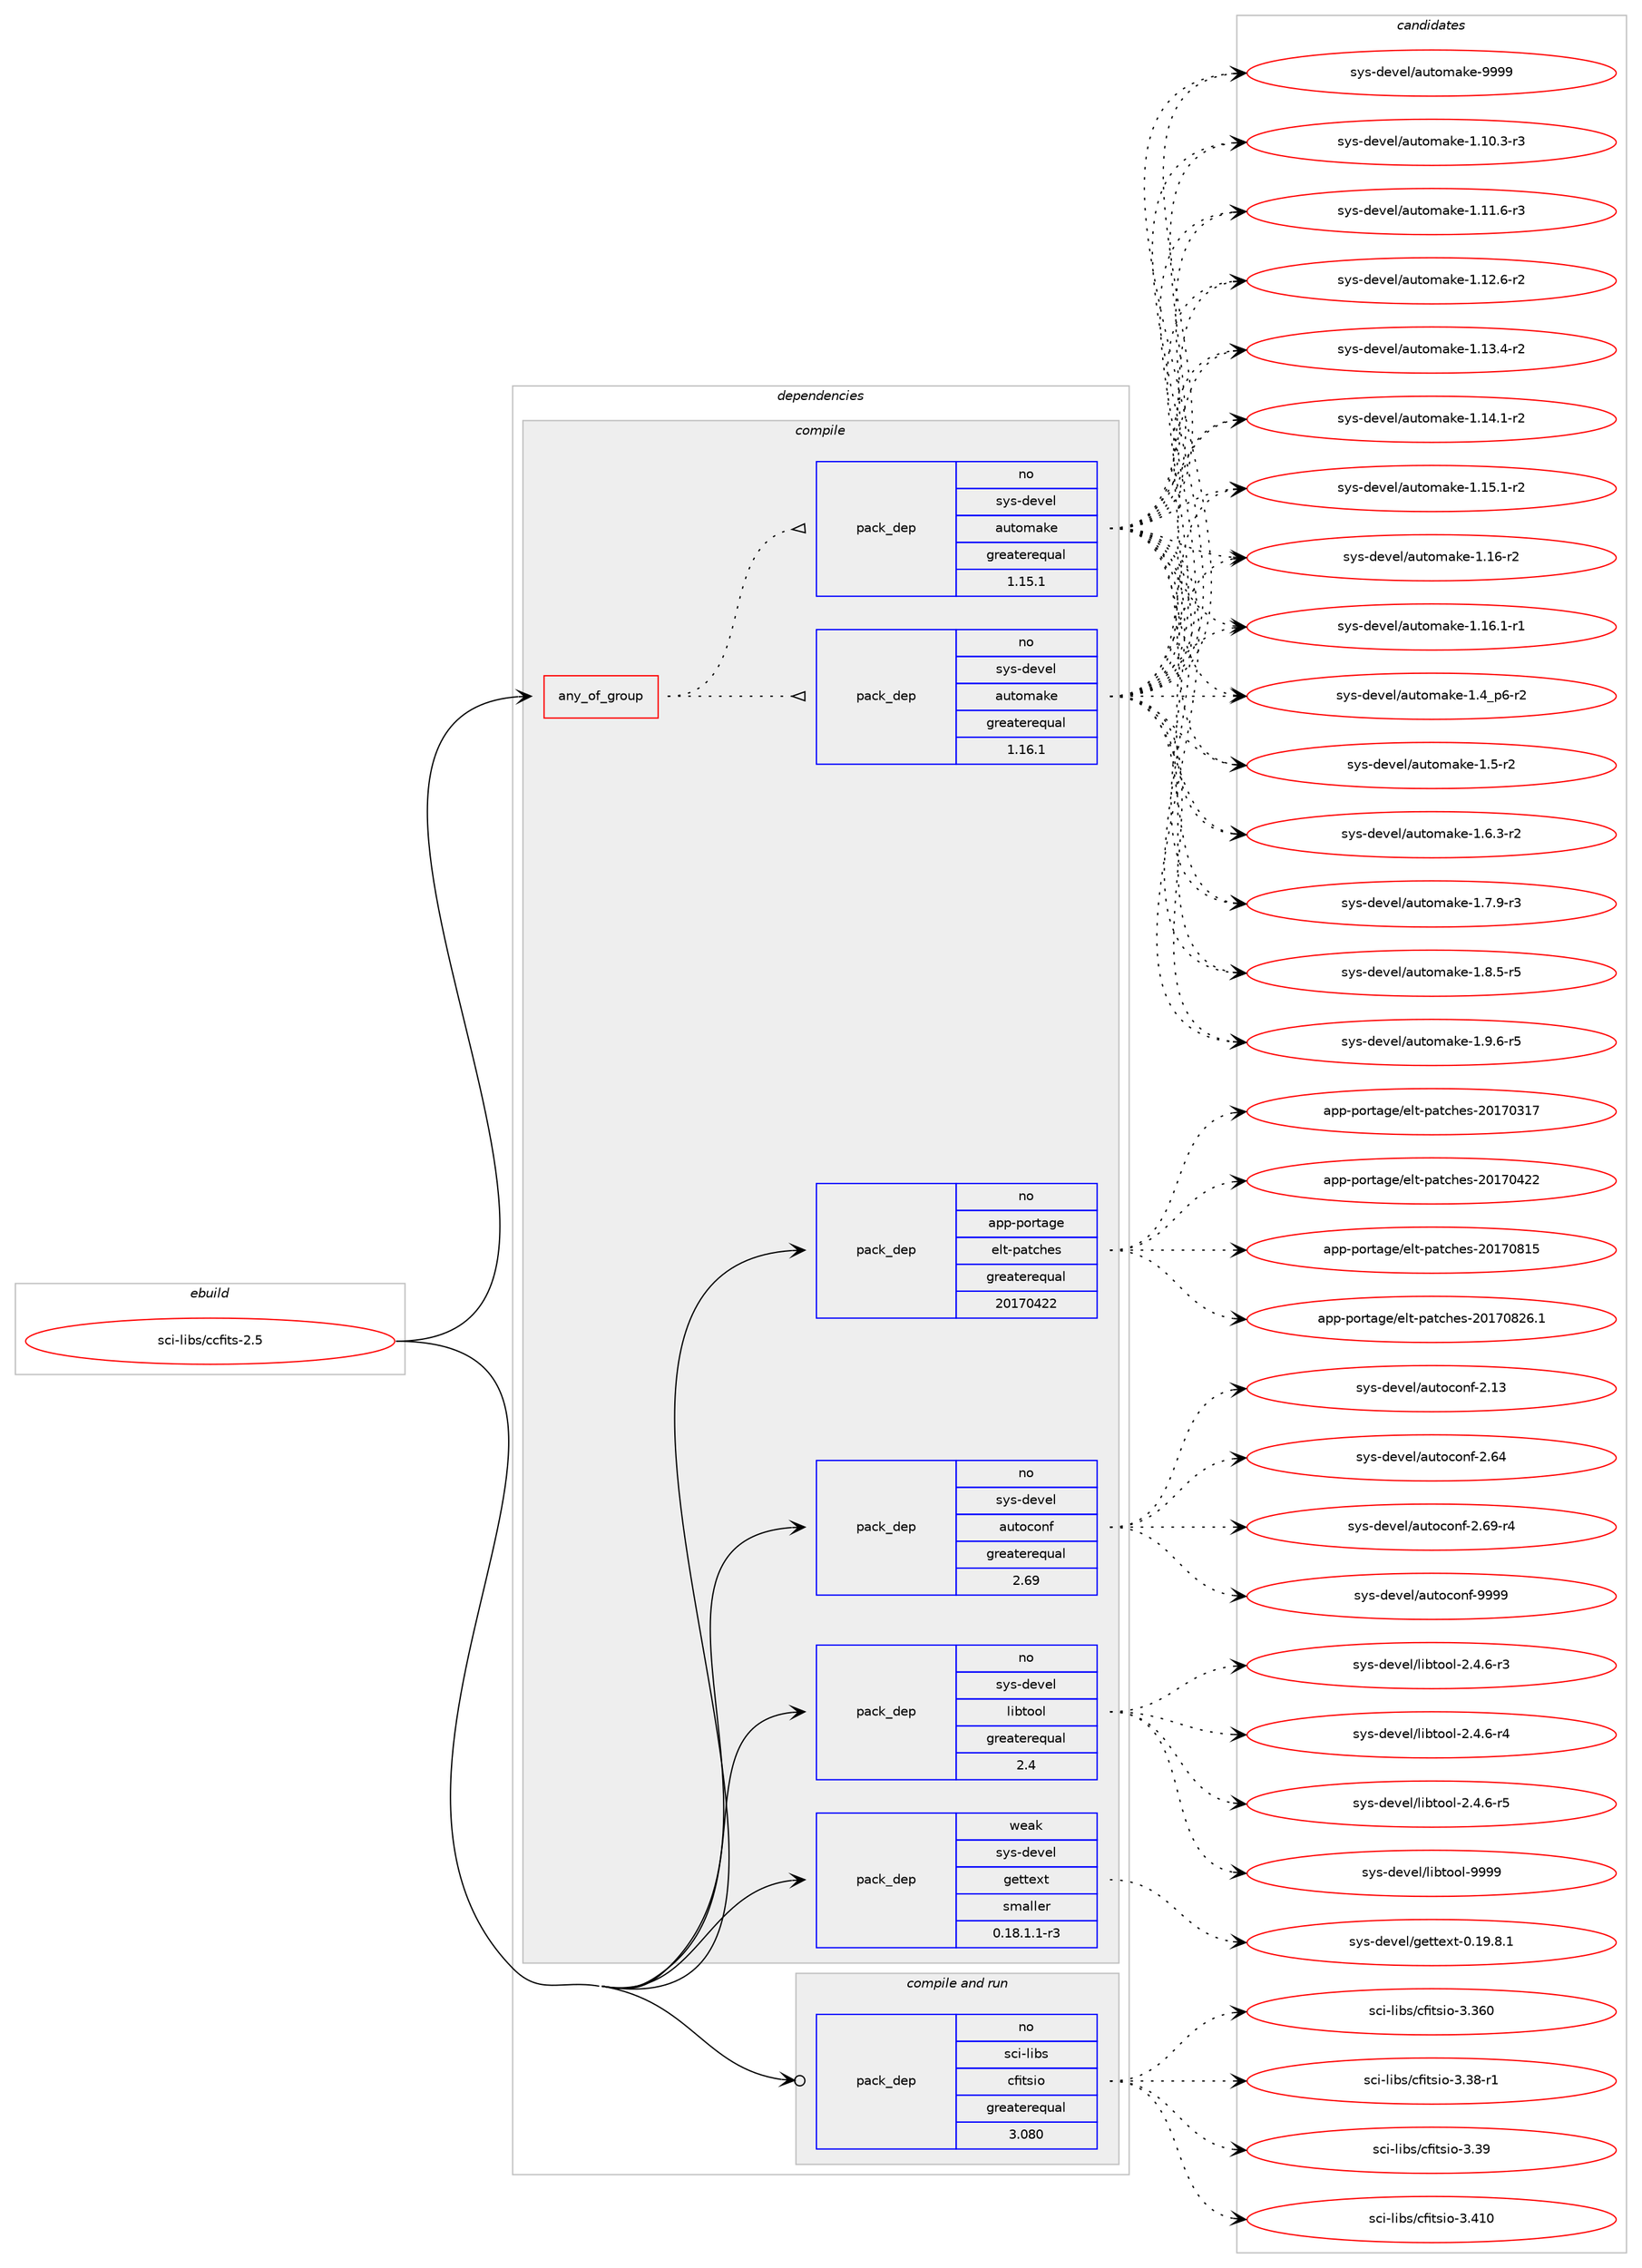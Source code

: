 digraph prolog {

# *************
# Graph options
# *************

newrank=true;
concentrate=true;
compound=true;
graph [rankdir=LR,fontname=Helvetica,fontsize=10,ranksep=1.5];#, ranksep=2.5, nodesep=0.2];
edge  [arrowhead=vee];
node  [fontname=Helvetica,fontsize=10];

# **********
# The ebuild
# **********

subgraph cluster_leftcol {
color=gray;
rank=same;
label=<<i>ebuild</i>>;
id [label="sci-libs/ccfits-2.5", color=red, width=4, href="../sci-libs/ccfits-2.5.svg"];
}

# ****************
# The dependencies
# ****************

subgraph cluster_midcol {
color=gray;
label=<<i>dependencies</i>>;
subgraph cluster_compile {
fillcolor="#eeeeee";
style=filled;
label=<<i>compile</i>>;
subgraph any18 {
dependency727 [label=<<TABLE BORDER="0" CELLBORDER="1" CELLSPACING="0" CELLPADDING="4"><TR><TD CELLPADDING="10">any_of_group</TD></TR></TABLE>>, shape=none, color=red];subgraph pack529 {
dependency728 [label=<<TABLE BORDER="0" CELLBORDER="1" CELLSPACING="0" CELLPADDING="4" WIDTH="220"><TR><TD ROWSPAN="6" CELLPADDING="30">pack_dep</TD></TR><TR><TD WIDTH="110">no</TD></TR><TR><TD>sys-devel</TD></TR><TR><TD>automake</TD></TR><TR><TD>greaterequal</TD></TR><TR><TD>1.16.1</TD></TR></TABLE>>, shape=none, color=blue];
}
dependency727:e -> dependency728:w [weight=20,style="dotted",arrowhead="oinv"];
subgraph pack530 {
dependency729 [label=<<TABLE BORDER="0" CELLBORDER="1" CELLSPACING="0" CELLPADDING="4" WIDTH="220"><TR><TD ROWSPAN="6" CELLPADDING="30">pack_dep</TD></TR><TR><TD WIDTH="110">no</TD></TR><TR><TD>sys-devel</TD></TR><TR><TD>automake</TD></TR><TR><TD>greaterequal</TD></TR><TR><TD>1.15.1</TD></TR></TABLE>>, shape=none, color=blue];
}
dependency727:e -> dependency729:w [weight=20,style="dotted",arrowhead="oinv"];
}
id:e -> dependency727:w [weight=20,style="solid",arrowhead="vee"];
subgraph pack531 {
dependency730 [label=<<TABLE BORDER="0" CELLBORDER="1" CELLSPACING="0" CELLPADDING="4" WIDTH="220"><TR><TD ROWSPAN="6" CELLPADDING="30">pack_dep</TD></TR><TR><TD WIDTH="110">no</TD></TR><TR><TD>app-portage</TD></TR><TR><TD>elt-patches</TD></TR><TR><TD>greaterequal</TD></TR><TR><TD>20170422</TD></TR></TABLE>>, shape=none, color=blue];
}
id:e -> dependency730:w [weight=20,style="solid",arrowhead="vee"];
subgraph pack532 {
dependency731 [label=<<TABLE BORDER="0" CELLBORDER="1" CELLSPACING="0" CELLPADDING="4" WIDTH="220"><TR><TD ROWSPAN="6" CELLPADDING="30">pack_dep</TD></TR><TR><TD WIDTH="110">no</TD></TR><TR><TD>sys-devel</TD></TR><TR><TD>autoconf</TD></TR><TR><TD>greaterequal</TD></TR><TR><TD>2.69</TD></TR></TABLE>>, shape=none, color=blue];
}
id:e -> dependency731:w [weight=20,style="solid",arrowhead="vee"];
subgraph pack533 {
dependency732 [label=<<TABLE BORDER="0" CELLBORDER="1" CELLSPACING="0" CELLPADDING="4" WIDTH="220"><TR><TD ROWSPAN="6" CELLPADDING="30">pack_dep</TD></TR><TR><TD WIDTH="110">no</TD></TR><TR><TD>sys-devel</TD></TR><TR><TD>libtool</TD></TR><TR><TD>greaterequal</TD></TR><TR><TD>2.4</TD></TR></TABLE>>, shape=none, color=blue];
}
id:e -> dependency732:w [weight=20,style="solid",arrowhead="vee"];
subgraph pack534 {
dependency733 [label=<<TABLE BORDER="0" CELLBORDER="1" CELLSPACING="0" CELLPADDING="4" WIDTH="220"><TR><TD ROWSPAN="6" CELLPADDING="30">pack_dep</TD></TR><TR><TD WIDTH="110">weak</TD></TR><TR><TD>sys-devel</TD></TR><TR><TD>gettext</TD></TR><TR><TD>smaller</TD></TR><TR><TD>0.18.1.1-r3</TD></TR></TABLE>>, shape=none, color=blue];
}
id:e -> dependency733:w [weight=20,style="solid",arrowhead="vee"];
}
subgraph cluster_compileandrun {
fillcolor="#eeeeee";
style=filled;
label=<<i>compile and run</i>>;
subgraph pack535 {
dependency734 [label=<<TABLE BORDER="0" CELLBORDER="1" CELLSPACING="0" CELLPADDING="4" WIDTH="220"><TR><TD ROWSPAN="6" CELLPADDING="30">pack_dep</TD></TR><TR><TD WIDTH="110">no</TD></TR><TR><TD>sci-libs</TD></TR><TR><TD>cfitsio</TD></TR><TR><TD>greaterequal</TD></TR><TR><TD>3.080</TD></TR></TABLE>>, shape=none, color=blue];
}
id:e -> dependency734:w [weight=20,style="solid",arrowhead="odotvee"];
}
subgraph cluster_run {
fillcolor="#eeeeee";
style=filled;
label=<<i>run</i>>;
}
}

# **************
# The candidates
# **************

subgraph cluster_choices {
rank=same;
color=gray;
label=<<i>candidates</i>>;

subgraph choice529 {
color=black;
nodesep=1;
choice11512111545100101118101108479711711611110997107101454946494846514511451 [label="sys-devel/automake-1.10.3-r3", color=red, width=4,href="../sys-devel/automake-1.10.3-r3.svg"];
choice11512111545100101118101108479711711611110997107101454946494946544511451 [label="sys-devel/automake-1.11.6-r3", color=red, width=4,href="../sys-devel/automake-1.11.6-r3.svg"];
choice11512111545100101118101108479711711611110997107101454946495046544511450 [label="sys-devel/automake-1.12.6-r2", color=red, width=4,href="../sys-devel/automake-1.12.6-r2.svg"];
choice11512111545100101118101108479711711611110997107101454946495146524511450 [label="sys-devel/automake-1.13.4-r2", color=red, width=4,href="../sys-devel/automake-1.13.4-r2.svg"];
choice11512111545100101118101108479711711611110997107101454946495246494511450 [label="sys-devel/automake-1.14.1-r2", color=red, width=4,href="../sys-devel/automake-1.14.1-r2.svg"];
choice11512111545100101118101108479711711611110997107101454946495346494511450 [label="sys-devel/automake-1.15.1-r2", color=red, width=4,href="../sys-devel/automake-1.15.1-r2.svg"];
choice1151211154510010111810110847971171161111099710710145494649544511450 [label="sys-devel/automake-1.16-r2", color=red, width=4,href="../sys-devel/automake-1.16-r2.svg"];
choice11512111545100101118101108479711711611110997107101454946495446494511449 [label="sys-devel/automake-1.16.1-r1", color=red, width=4,href="../sys-devel/automake-1.16.1-r1.svg"];
choice115121115451001011181011084797117116111109971071014549465295112544511450 [label="sys-devel/automake-1.4_p6-r2", color=red, width=4,href="../sys-devel/automake-1.4_p6-r2.svg"];
choice11512111545100101118101108479711711611110997107101454946534511450 [label="sys-devel/automake-1.5-r2", color=red, width=4,href="../sys-devel/automake-1.5-r2.svg"];
choice115121115451001011181011084797117116111109971071014549465446514511450 [label="sys-devel/automake-1.6.3-r2", color=red, width=4,href="../sys-devel/automake-1.6.3-r2.svg"];
choice115121115451001011181011084797117116111109971071014549465546574511451 [label="sys-devel/automake-1.7.9-r3", color=red, width=4,href="../sys-devel/automake-1.7.9-r3.svg"];
choice115121115451001011181011084797117116111109971071014549465646534511453 [label="sys-devel/automake-1.8.5-r5", color=red, width=4,href="../sys-devel/automake-1.8.5-r5.svg"];
choice115121115451001011181011084797117116111109971071014549465746544511453 [label="sys-devel/automake-1.9.6-r5", color=red, width=4,href="../sys-devel/automake-1.9.6-r5.svg"];
choice115121115451001011181011084797117116111109971071014557575757 [label="sys-devel/automake-9999", color=red, width=4,href="../sys-devel/automake-9999.svg"];
dependency728:e -> choice11512111545100101118101108479711711611110997107101454946494846514511451:w [style=dotted,weight="100"];
dependency728:e -> choice11512111545100101118101108479711711611110997107101454946494946544511451:w [style=dotted,weight="100"];
dependency728:e -> choice11512111545100101118101108479711711611110997107101454946495046544511450:w [style=dotted,weight="100"];
dependency728:e -> choice11512111545100101118101108479711711611110997107101454946495146524511450:w [style=dotted,weight="100"];
dependency728:e -> choice11512111545100101118101108479711711611110997107101454946495246494511450:w [style=dotted,weight="100"];
dependency728:e -> choice11512111545100101118101108479711711611110997107101454946495346494511450:w [style=dotted,weight="100"];
dependency728:e -> choice1151211154510010111810110847971171161111099710710145494649544511450:w [style=dotted,weight="100"];
dependency728:e -> choice11512111545100101118101108479711711611110997107101454946495446494511449:w [style=dotted,weight="100"];
dependency728:e -> choice115121115451001011181011084797117116111109971071014549465295112544511450:w [style=dotted,weight="100"];
dependency728:e -> choice11512111545100101118101108479711711611110997107101454946534511450:w [style=dotted,weight="100"];
dependency728:e -> choice115121115451001011181011084797117116111109971071014549465446514511450:w [style=dotted,weight="100"];
dependency728:e -> choice115121115451001011181011084797117116111109971071014549465546574511451:w [style=dotted,weight="100"];
dependency728:e -> choice115121115451001011181011084797117116111109971071014549465646534511453:w [style=dotted,weight="100"];
dependency728:e -> choice115121115451001011181011084797117116111109971071014549465746544511453:w [style=dotted,weight="100"];
dependency728:e -> choice115121115451001011181011084797117116111109971071014557575757:w [style=dotted,weight="100"];
}
subgraph choice530 {
color=black;
nodesep=1;
choice11512111545100101118101108479711711611110997107101454946494846514511451 [label="sys-devel/automake-1.10.3-r3", color=red, width=4,href="../sys-devel/automake-1.10.3-r3.svg"];
choice11512111545100101118101108479711711611110997107101454946494946544511451 [label="sys-devel/automake-1.11.6-r3", color=red, width=4,href="../sys-devel/automake-1.11.6-r3.svg"];
choice11512111545100101118101108479711711611110997107101454946495046544511450 [label="sys-devel/automake-1.12.6-r2", color=red, width=4,href="../sys-devel/automake-1.12.6-r2.svg"];
choice11512111545100101118101108479711711611110997107101454946495146524511450 [label="sys-devel/automake-1.13.4-r2", color=red, width=4,href="../sys-devel/automake-1.13.4-r2.svg"];
choice11512111545100101118101108479711711611110997107101454946495246494511450 [label="sys-devel/automake-1.14.1-r2", color=red, width=4,href="../sys-devel/automake-1.14.1-r2.svg"];
choice11512111545100101118101108479711711611110997107101454946495346494511450 [label="sys-devel/automake-1.15.1-r2", color=red, width=4,href="../sys-devel/automake-1.15.1-r2.svg"];
choice1151211154510010111810110847971171161111099710710145494649544511450 [label="sys-devel/automake-1.16-r2", color=red, width=4,href="../sys-devel/automake-1.16-r2.svg"];
choice11512111545100101118101108479711711611110997107101454946495446494511449 [label="sys-devel/automake-1.16.1-r1", color=red, width=4,href="../sys-devel/automake-1.16.1-r1.svg"];
choice115121115451001011181011084797117116111109971071014549465295112544511450 [label="sys-devel/automake-1.4_p6-r2", color=red, width=4,href="../sys-devel/automake-1.4_p6-r2.svg"];
choice11512111545100101118101108479711711611110997107101454946534511450 [label="sys-devel/automake-1.5-r2", color=red, width=4,href="../sys-devel/automake-1.5-r2.svg"];
choice115121115451001011181011084797117116111109971071014549465446514511450 [label="sys-devel/automake-1.6.3-r2", color=red, width=4,href="../sys-devel/automake-1.6.3-r2.svg"];
choice115121115451001011181011084797117116111109971071014549465546574511451 [label="sys-devel/automake-1.7.9-r3", color=red, width=4,href="../sys-devel/automake-1.7.9-r3.svg"];
choice115121115451001011181011084797117116111109971071014549465646534511453 [label="sys-devel/automake-1.8.5-r5", color=red, width=4,href="../sys-devel/automake-1.8.5-r5.svg"];
choice115121115451001011181011084797117116111109971071014549465746544511453 [label="sys-devel/automake-1.9.6-r5", color=red, width=4,href="../sys-devel/automake-1.9.6-r5.svg"];
choice115121115451001011181011084797117116111109971071014557575757 [label="sys-devel/automake-9999", color=red, width=4,href="../sys-devel/automake-9999.svg"];
dependency729:e -> choice11512111545100101118101108479711711611110997107101454946494846514511451:w [style=dotted,weight="100"];
dependency729:e -> choice11512111545100101118101108479711711611110997107101454946494946544511451:w [style=dotted,weight="100"];
dependency729:e -> choice11512111545100101118101108479711711611110997107101454946495046544511450:w [style=dotted,weight="100"];
dependency729:e -> choice11512111545100101118101108479711711611110997107101454946495146524511450:w [style=dotted,weight="100"];
dependency729:e -> choice11512111545100101118101108479711711611110997107101454946495246494511450:w [style=dotted,weight="100"];
dependency729:e -> choice11512111545100101118101108479711711611110997107101454946495346494511450:w [style=dotted,weight="100"];
dependency729:e -> choice1151211154510010111810110847971171161111099710710145494649544511450:w [style=dotted,weight="100"];
dependency729:e -> choice11512111545100101118101108479711711611110997107101454946495446494511449:w [style=dotted,weight="100"];
dependency729:e -> choice115121115451001011181011084797117116111109971071014549465295112544511450:w [style=dotted,weight="100"];
dependency729:e -> choice11512111545100101118101108479711711611110997107101454946534511450:w [style=dotted,weight="100"];
dependency729:e -> choice115121115451001011181011084797117116111109971071014549465446514511450:w [style=dotted,weight="100"];
dependency729:e -> choice115121115451001011181011084797117116111109971071014549465546574511451:w [style=dotted,weight="100"];
dependency729:e -> choice115121115451001011181011084797117116111109971071014549465646534511453:w [style=dotted,weight="100"];
dependency729:e -> choice115121115451001011181011084797117116111109971071014549465746544511453:w [style=dotted,weight="100"];
dependency729:e -> choice115121115451001011181011084797117116111109971071014557575757:w [style=dotted,weight="100"];
}
subgraph choice531 {
color=black;
nodesep=1;
choice97112112451121111141169710310147101108116451129711699104101115455048495548514955 [label="app-portage/elt-patches-20170317", color=red, width=4,href="../app-portage/elt-patches-20170317.svg"];
choice97112112451121111141169710310147101108116451129711699104101115455048495548525050 [label="app-portage/elt-patches-20170422", color=red, width=4,href="../app-portage/elt-patches-20170422.svg"];
choice97112112451121111141169710310147101108116451129711699104101115455048495548564953 [label="app-portage/elt-patches-20170815", color=red, width=4,href="../app-portage/elt-patches-20170815.svg"];
choice971121124511211111411697103101471011081164511297116991041011154550484955485650544649 [label="app-portage/elt-patches-20170826.1", color=red, width=4,href="../app-portage/elt-patches-20170826.1.svg"];
dependency730:e -> choice97112112451121111141169710310147101108116451129711699104101115455048495548514955:w [style=dotted,weight="100"];
dependency730:e -> choice97112112451121111141169710310147101108116451129711699104101115455048495548525050:w [style=dotted,weight="100"];
dependency730:e -> choice97112112451121111141169710310147101108116451129711699104101115455048495548564953:w [style=dotted,weight="100"];
dependency730:e -> choice971121124511211111411697103101471011081164511297116991041011154550484955485650544649:w [style=dotted,weight="100"];
}
subgraph choice532 {
color=black;
nodesep=1;
choice115121115451001011181011084797117116111991111101024550464951 [label="sys-devel/autoconf-2.13", color=red, width=4,href="../sys-devel/autoconf-2.13.svg"];
choice115121115451001011181011084797117116111991111101024550465452 [label="sys-devel/autoconf-2.64", color=red, width=4,href="../sys-devel/autoconf-2.64.svg"];
choice1151211154510010111810110847971171161119911111010245504654574511452 [label="sys-devel/autoconf-2.69-r4", color=red, width=4,href="../sys-devel/autoconf-2.69-r4.svg"];
choice115121115451001011181011084797117116111991111101024557575757 [label="sys-devel/autoconf-9999", color=red, width=4,href="../sys-devel/autoconf-9999.svg"];
dependency731:e -> choice115121115451001011181011084797117116111991111101024550464951:w [style=dotted,weight="100"];
dependency731:e -> choice115121115451001011181011084797117116111991111101024550465452:w [style=dotted,weight="100"];
dependency731:e -> choice1151211154510010111810110847971171161119911111010245504654574511452:w [style=dotted,weight="100"];
dependency731:e -> choice115121115451001011181011084797117116111991111101024557575757:w [style=dotted,weight="100"];
}
subgraph choice533 {
color=black;
nodesep=1;
choice1151211154510010111810110847108105981161111111084550465246544511451 [label="sys-devel/libtool-2.4.6-r3", color=red, width=4,href="../sys-devel/libtool-2.4.6-r3.svg"];
choice1151211154510010111810110847108105981161111111084550465246544511452 [label="sys-devel/libtool-2.4.6-r4", color=red, width=4,href="../sys-devel/libtool-2.4.6-r4.svg"];
choice1151211154510010111810110847108105981161111111084550465246544511453 [label="sys-devel/libtool-2.4.6-r5", color=red, width=4,href="../sys-devel/libtool-2.4.6-r5.svg"];
choice1151211154510010111810110847108105981161111111084557575757 [label="sys-devel/libtool-9999", color=red, width=4,href="../sys-devel/libtool-9999.svg"];
dependency732:e -> choice1151211154510010111810110847108105981161111111084550465246544511451:w [style=dotted,weight="100"];
dependency732:e -> choice1151211154510010111810110847108105981161111111084550465246544511452:w [style=dotted,weight="100"];
dependency732:e -> choice1151211154510010111810110847108105981161111111084550465246544511453:w [style=dotted,weight="100"];
dependency732:e -> choice1151211154510010111810110847108105981161111111084557575757:w [style=dotted,weight="100"];
}
subgraph choice534 {
color=black;
nodesep=1;
choice1151211154510010111810110847103101116116101120116454846495746564649 [label="sys-devel/gettext-0.19.8.1", color=red, width=4,href="../sys-devel/gettext-0.19.8.1.svg"];
dependency733:e -> choice1151211154510010111810110847103101116116101120116454846495746564649:w [style=dotted,weight="100"];
}
subgraph choice535 {
color=black;
nodesep=1;
choice1159910545108105981154799102105116115105111455146515448 [label="sci-libs/cfitsio-3.360", color=red, width=4,href="../sci-libs/cfitsio-3.360.svg"];
choice115991054510810598115479910210511611510511145514651564511449 [label="sci-libs/cfitsio-3.38-r1", color=red, width=4,href="../sci-libs/cfitsio-3.38-r1.svg"];
choice11599105451081059811547991021051161151051114551465157 [label="sci-libs/cfitsio-3.39", color=red, width=4,href="../sci-libs/cfitsio-3.39.svg"];
choice1159910545108105981154799102105116115105111455146524948 [label="sci-libs/cfitsio-3.410", color=red, width=4,href="../sci-libs/cfitsio-3.410.svg"];
dependency734:e -> choice1159910545108105981154799102105116115105111455146515448:w [style=dotted,weight="100"];
dependency734:e -> choice115991054510810598115479910210511611510511145514651564511449:w [style=dotted,weight="100"];
dependency734:e -> choice11599105451081059811547991021051161151051114551465157:w [style=dotted,weight="100"];
dependency734:e -> choice1159910545108105981154799102105116115105111455146524948:w [style=dotted,weight="100"];
}
}

}
